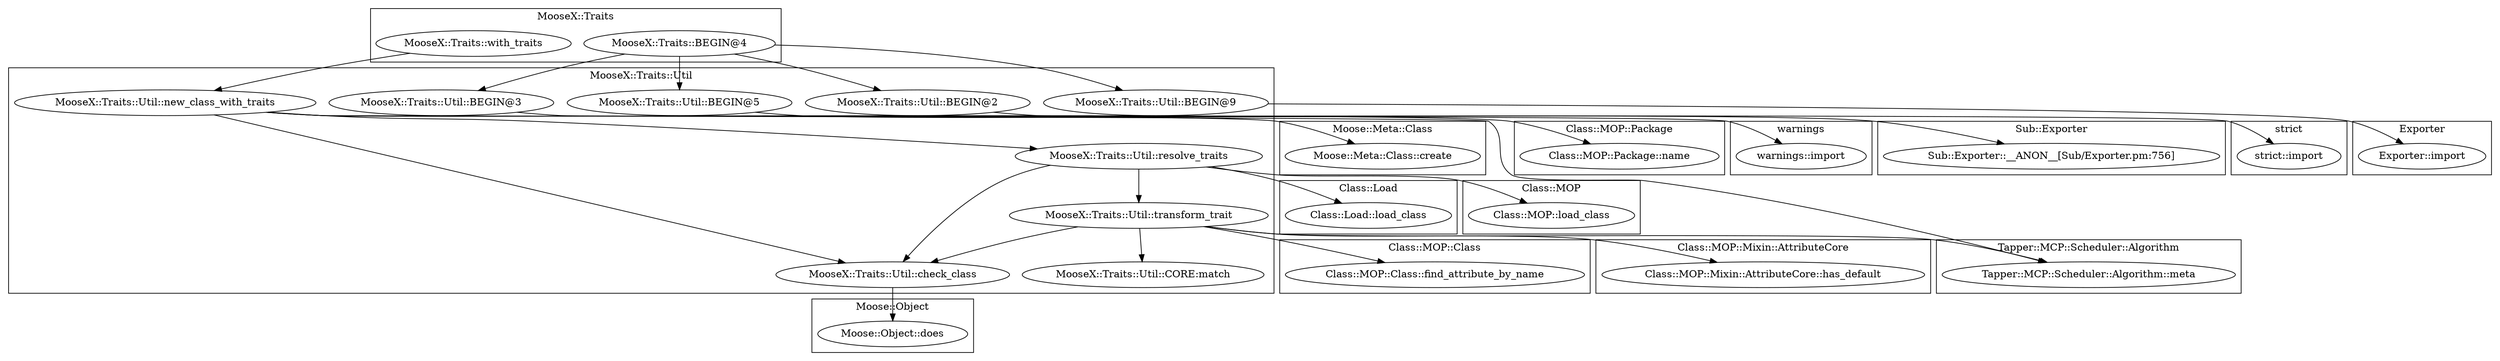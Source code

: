digraph {
graph [overlap=false]
subgraph cluster_MooseX_Traits {
	label="MooseX::Traits";
	"MooseX::Traits::with_traits";
	"MooseX::Traits::BEGIN@4";
}
subgraph cluster_Moose_Meta_Class {
	label="Moose::Meta::Class";
	"Moose::Meta::Class::create";
}
subgraph cluster_Class_Load {
	label="Class::Load";
	"Class::Load::load_class";
}
subgraph cluster_Tapper_MCP_Scheduler_Algorithm {
	label="Tapper::MCP::Scheduler::Algorithm";
	"Tapper::MCP::Scheduler::Algorithm::meta";
}
subgraph cluster_Exporter {
	label="Exporter";
	"Exporter::import";
}
subgraph cluster_warnings {
	label="warnings";
	"warnings::import";
}
subgraph cluster_MooseX_Traits_Util {
	label="MooseX::Traits::Util";
	"MooseX::Traits::Util::new_class_with_traits";
	"MooseX::Traits::Util::BEGIN@3";
	"MooseX::Traits::Util::CORE:match";
	"MooseX::Traits::Util::BEGIN@5";
	"MooseX::Traits::Util::transform_trait";
	"MooseX::Traits::Util::check_class";
	"MooseX::Traits::Util::BEGIN@2";
	"MooseX::Traits::Util::BEGIN@9";
	"MooseX::Traits::Util::resolve_traits";
}
subgraph cluster_Sub_Exporter {
	label="Sub::Exporter";
	"Sub::Exporter::__ANON__[Sub/Exporter.pm:756]";
}
subgraph cluster_strict {
	label="strict";
	"strict::import";
}
subgraph cluster_Class_MOP_Class {
	label="Class::MOP::Class";
	"Class::MOP::Class::find_attribute_by_name";
}
subgraph cluster_Class_MOP {
	label="Class::MOP";
	"Class::MOP::load_class";
}
subgraph cluster_Moose_Object {
	label="Moose::Object";
	"Moose::Object::does";
}
subgraph cluster_Class_MOP_Package {
	label="Class::MOP::Package";
	"Class::MOP::Package::name";
}
subgraph cluster_Class_MOP_Mixin_AttributeCore {
	label="Class::MOP::Mixin::AttributeCore";
	"Class::MOP::Mixin::AttributeCore::has_default";
}
"MooseX::Traits::Util::transform_trait" -> "Class::MOP::Class::find_attribute_by_name";
"MooseX::Traits::Util::transform_trait" -> "Class::MOP::Mixin::AttributeCore::has_default";
"MooseX::Traits::with_traits" -> "MooseX::Traits::Util::new_class_with_traits";
"MooseX::Traits::Util::BEGIN@9" -> "Exporter::import";
"MooseX::Traits::Util::resolve_traits" -> "Class::Load::load_class";
"MooseX::Traits::BEGIN@4" -> "MooseX::Traits::Util::BEGIN@2";
"MooseX::Traits::BEGIN@4" -> "MooseX::Traits::Util::BEGIN@5";
"MooseX::Traits::Util::BEGIN@3" -> "warnings::import";
"MooseX::Traits::Util::new_class_with_traits" -> "Class::MOP::Package::name";
"MooseX::Traits::BEGIN@4" -> "MooseX::Traits::Util::BEGIN@3";
"MooseX::Traits::Util::BEGIN@2" -> "strict::import";
"MooseX::Traits::BEGIN@4" -> "MooseX::Traits::Util::BEGIN@9";
"MooseX::Traits::Util::new_class_with_traits" -> "Tapper::MCP::Scheduler::Algorithm::meta";
"MooseX::Traits::Util::transform_trait" -> "Tapper::MCP::Scheduler::Algorithm::meta";
"MooseX::Traits::Util::resolve_traits" -> "Class::MOP::load_class";
"MooseX::Traits::Util::new_class_with_traits" -> "MooseX::Traits::Util::resolve_traits";
"MooseX::Traits::Util::BEGIN@5" -> "Sub::Exporter::__ANON__[Sub/Exporter.pm:756]";
"MooseX::Traits::Util::resolve_traits" -> "MooseX::Traits::Util::transform_trait";
"MooseX::Traits::Util::new_class_with_traits" -> "MooseX::Traits::Util::check_class";
"MooseX::Traits::Util::transform_trait" -> "MooseX::Traits::Util::check_class";
"MooseX::Traits::Util::resolve_traits" -> "MooseX::Traits::Util::check_class";
"MooseX::Traits::Util::check_class" -> "Moose::Object::does";
"MooseX::Traits::Util::transform_trait" -> "MooseX::Traits::Util::CORE:match";
"MooseX::Traits::Util::new_class_with_traits" -> "Moose::Meta::Class::create";
}
